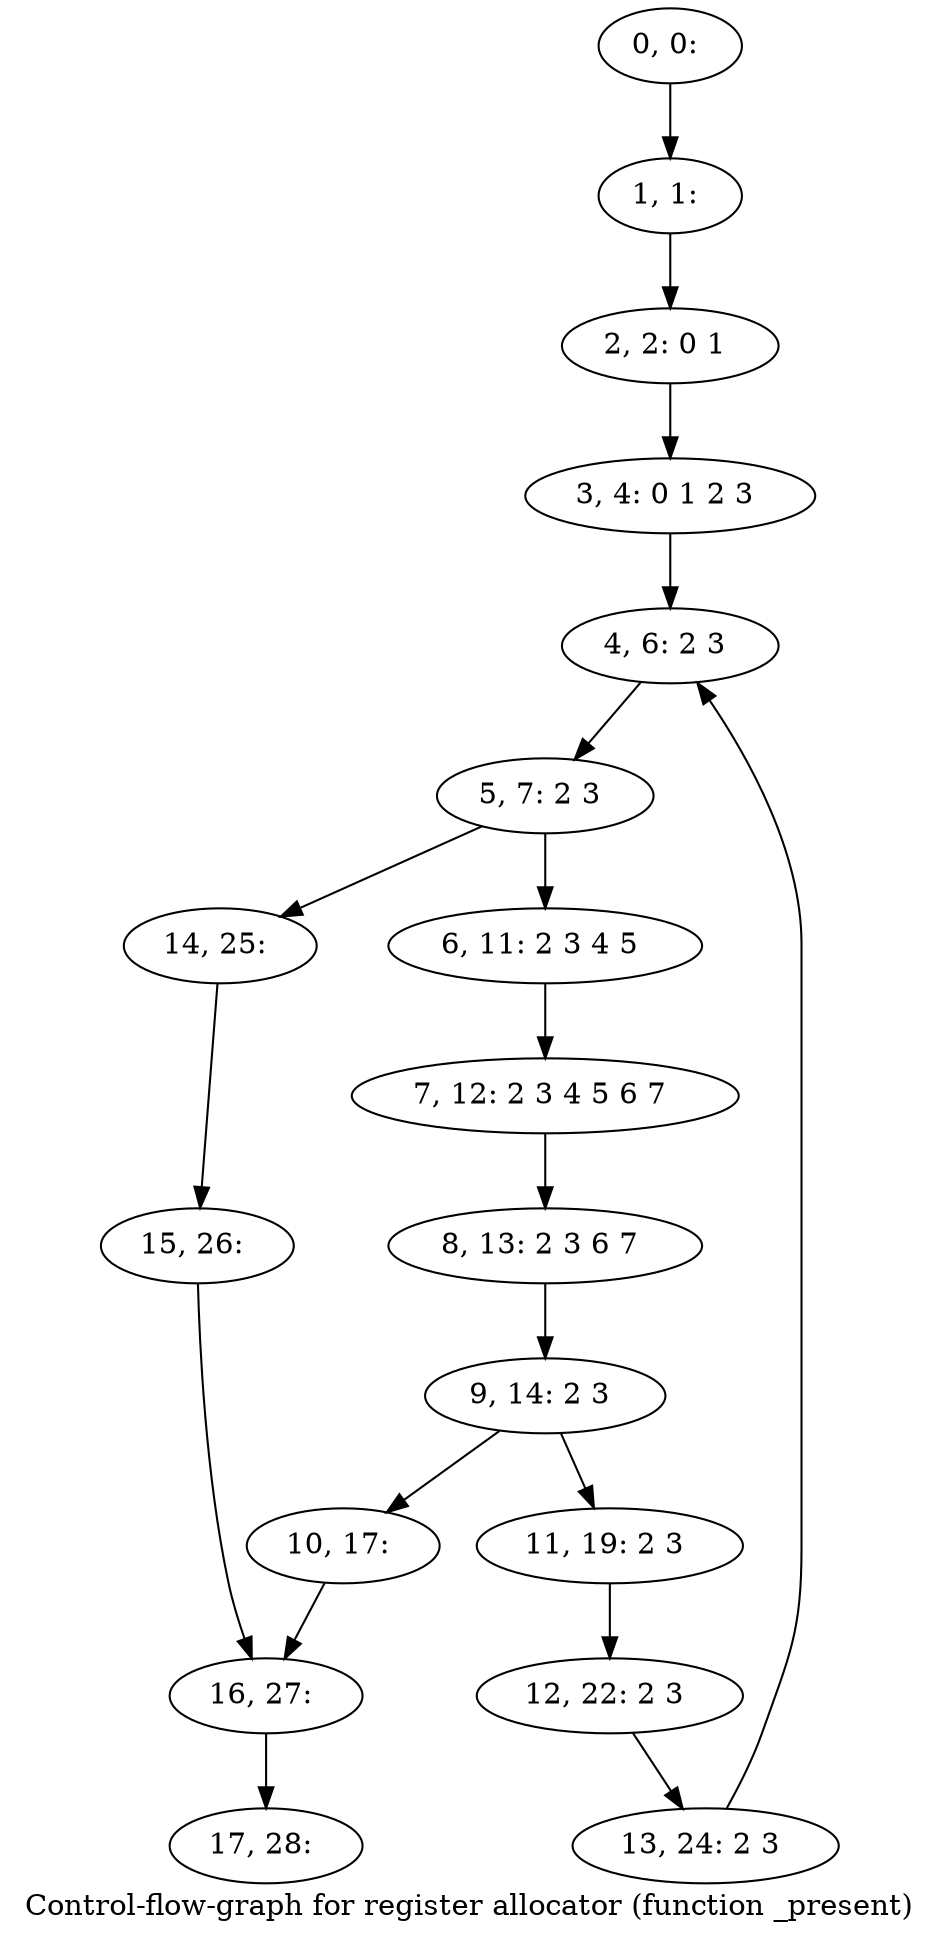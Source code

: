 digraph G {
graph [label="Control-flow-graph for register allocator (function _present)"]
0[label="0, 0: "];
1[label="1, 1: "];
2[label="2, 2: 0 1 "];
3[label="3, 4: 0 1 2 3 "];
4[label="4, 6: 2 3 "];
5[label="5, 7: 2 3 "];
6[label="6, 11: 2 3 4 5 "];
7[label="7, 12: 2 3 4 5 6 7 "];
8[label="8, 13: 2 3 6 7 "];
9[label="9, 14: 2 3 "];
10[label="10, 17: "];
11[label="11, 19: 2 3 "];
12[label="12, 22: 2 3 "];
13[label="13, 24: 2 3 "];
14[label="14, 25: "];
15[label="15, 26: "];
16[label="16, 27: "];
17[label="17, 28: "];
0->1 ;
1->2 ;
2->3 ;
3->4 ;
4->5 ;
5->6 ;
5->14 ;
6->7 ;
7->8 ;
8->9 ;
9->10 ;
9->11 ;
10->16 ;
11->12 ;
12->13 ;
13->4 ;
14->15 ;
15->16 ;
16->17 ;
}
